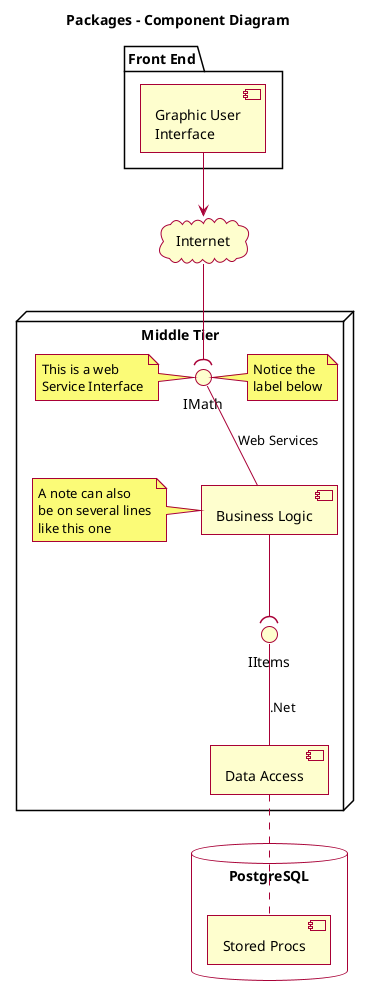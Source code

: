 @startuml Samples

    ' ================================= TWEAKS =================================
    skin rose
    skinparam classFontName Calibri
    skinparam shadowing false
    ' --------------------------------------------------------------------------

    skinparam componentStyle uml2

    title Packages - Component Diagram

    package "Front End" {
        component [Graphic User\nInterface] as GUI
    }

    cloud Internet {
        'Haz lo tuyo...
    }
    
    node "Middle Tier" {
        [Business Logic]
        [Data Access] as DA  
        interface IMath as Math
        note left of Math : This is a web\nService Interface
        note right of Math : Notice the\nlabel below
        interface "IItems" as Items
        
        note left of [Business Logic]
            A note can also
            be on several lines
            like this one
        end note
    } 

    database "PostgreSQL\n" {
        [Stored Procs]
    }

    GUI -down-> Internet
    Internet -down-( Math
    [Business Logic] -up- Math : Web Services
    DA -up- Items  : .Net
    [Business Logic] --( Items
    DA .. [Stored Procs]
    
@enduml
